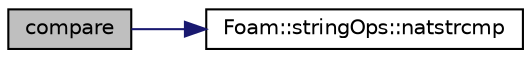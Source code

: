 digraph "compare"
{
  bgcolor="transparent";
  edge [fontname="Helvetica",fontsize="10",labelfontname="Helvetica",labelfontsize="10"];
  node [fontname="Helvetica",fontsize="10",shape=record];
  rankdir="LR";
  Node1 [label="compare",height=0.2,width=0.4,color="black", fillcolor="grey75", style="filled" fontcolor="black"];
  Node1 -> Node2 [color="midnightblue",fontsize="10",style="solid",fontname="Helvetica"];
  Node2 [label="Foam::stringOps::natstrcmp",height=0.2,width=0.4,color="black",URL="$namespaceFoam_1_1stringOps.html#a7f5e83c831af0d3398dbdc3c024c3fbb",tooltip="&#39;Natural&#39; compare for C-strings "];
}
